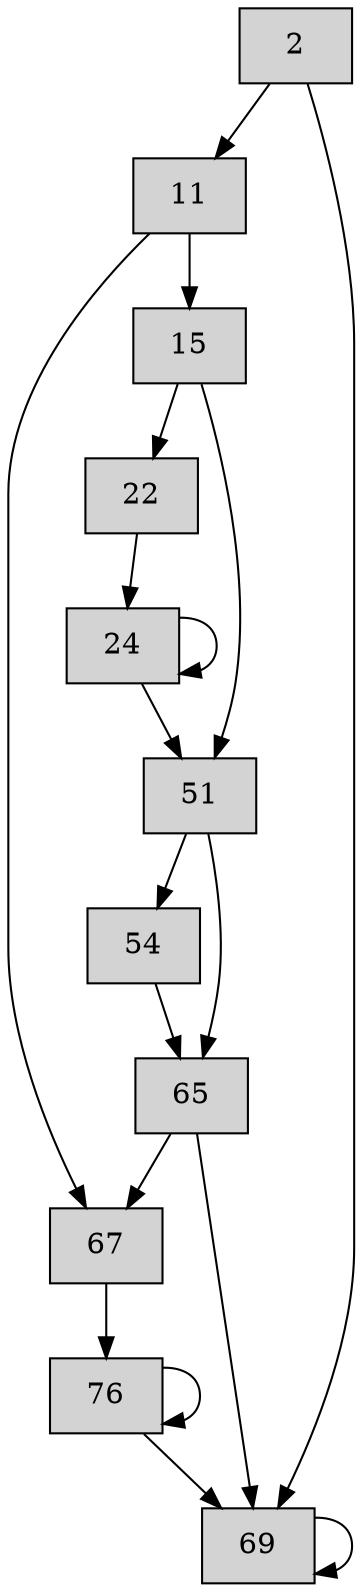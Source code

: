 digraph CFG {
    node[shape=box, style=filled];
    
    2[label="2"];
    11[label="11"];
    15[label="15"];
    22[label="22"];
    24[label="24"];
    51[label="51"];
    54[label="54"];
    65[label="65"];
    67[label="67"];
    69[label="69"];
    76[label="76"];
    
    2 -> 69;
    2 -> 11;
    
    11 -> 67;
    11 -> 15;
    
    15 -> 51;
    15 -> 22;
    
    22 -> 24;
    
    24 -> 24;
    24 -> 51;
    
    51 -> 65;
    51 -> 54;
    
    54 -> 65;
    
    65 -> 69;
    65 -> 67;
    
    67 -> 76;
    
    76 -> 76;
    76 -> 69;
    
    69 -> 69;
}